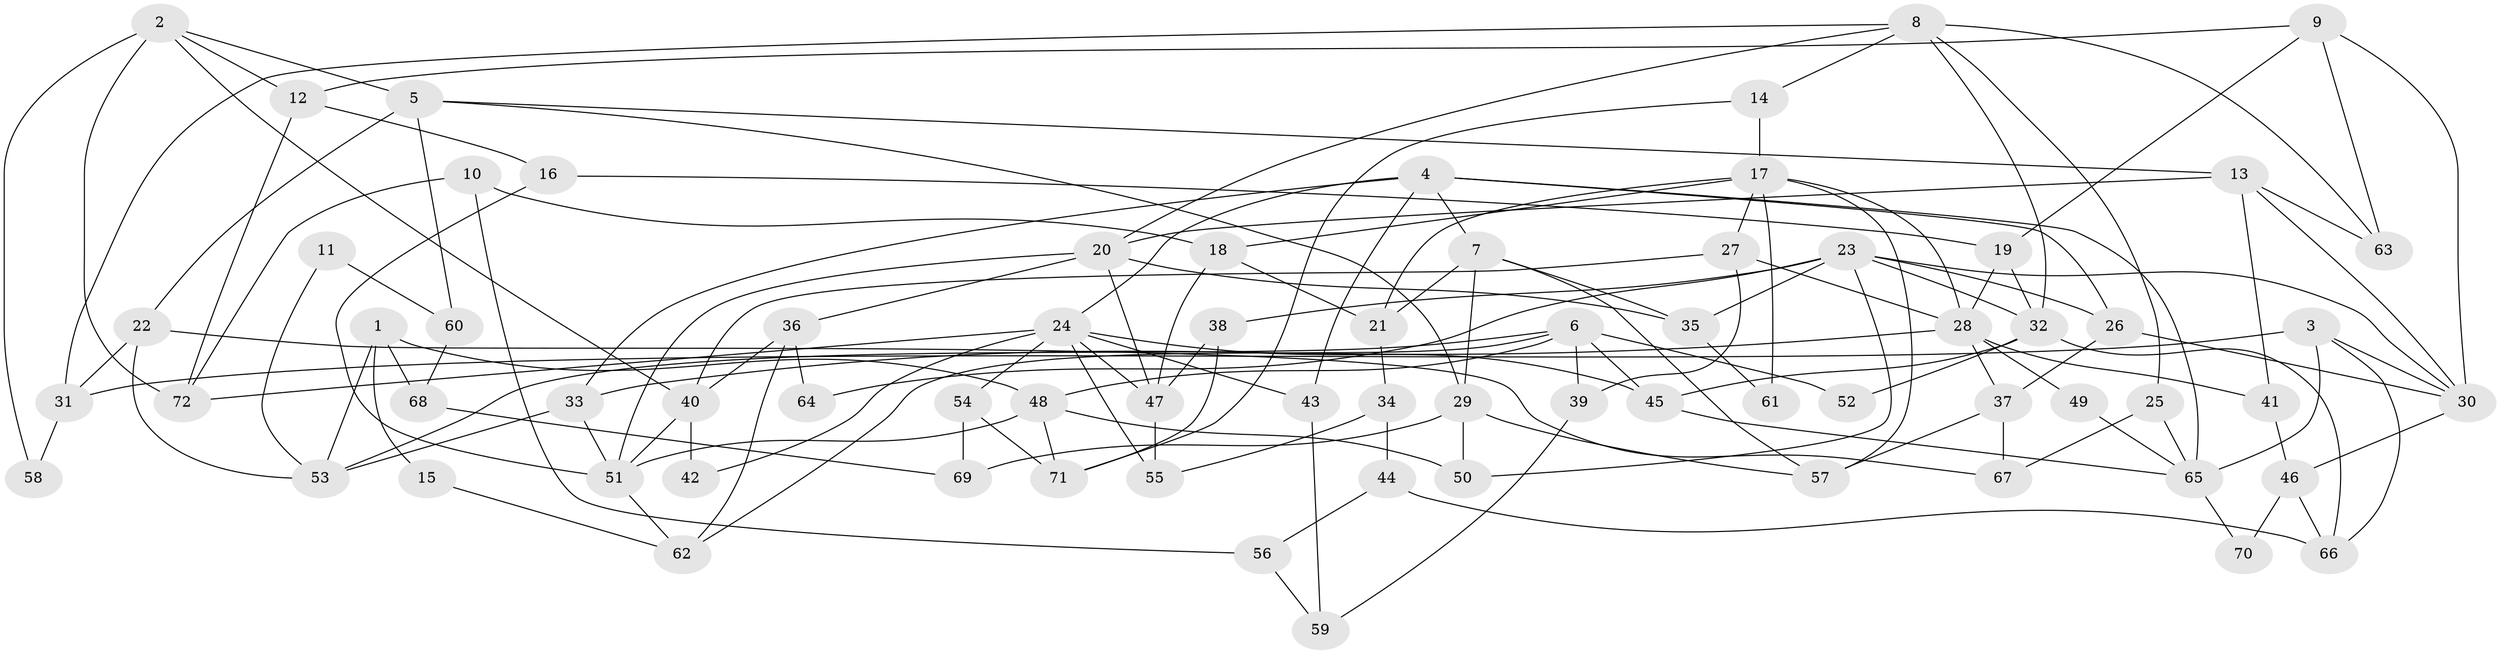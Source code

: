 // Generated by graph-tools (version 1.1) at 2025/49/03/09/25 04:49:46]
// undirected, 72 vertices, 144 edges
graph export_dot {
graph [start="1"]
  node [color=gray90,style=filled];
  1;
  2;
  3;
  4;
  5;
  6;
  7;
  8;
  9;
  10;
  11;
  12;
  13;
  14;
  15;
  16;
  17;
  18;
  19;
  20;
  21;
  22;
  23;
  24;
  25;
  26;
  27;
  28;
  29;
  30;
  31;
  32;
  33;
  34;
  35;
  36;
  37;
  38;
  39;
  40;
  41;
  42;
  43;
  44;
  45;
  46;
  47;
  48;
  49;
  50;
  51;
  52;
  53;
  54;
  55;
  56;
  57;
  58;
  59;
  60;
  61;
  62;
  63;
  64;
  65;
  66;
  67;
  68;
  69;
  70;
  71;
  72;
  1 -- 53;
  1 -- 48;
  1 -- 15;
  1 -- 68;
  2 -- 72;
  2 -- 5;
  2 -- 12;
  2 -- 40;
  2 -- 58;
  3 -- 31;
  3 -- 65;
  3 -- 30;
  3 -- 66;
  4 -- 7;
  4 -- 33;
  4 -- 24;
  4 -- 26;
  4 -- 43;
  4 -- 65;
  5 -- 13;
  5 -- 29;
  5 -- 22;
  5 -- 60;
  6 -- 39;
  6 -- 62;
  6 -- 45;
  6 -- 48;
  6 -- 52;
  6 -- 53;
  7 -- 35;
  7 -- 57;
  7 -- 21;
  7 -- 29;
  8 -- 32;
  8 -- 63;
  8 -- 14;
  8 -- 20;
  8 -- 25;
  8 -- 31;
  9 -- 30;
  9 -- 19;
  9 -- 12;
  9 -- 63;
  10 -- 18;
  10 -- 72;
  10 -- 56;
  11 -- 53;
  11 -- 60;
  12 -- 16;
  12 -- 72;
  13 -- 20;
  13 -- 30;
  13 -- 41;
  13 -- 63;
  14 -- 17;
  14 -- 71;
  15 -- 62;
  16 -- 19;
  16 -- 51;
  17 -- 57;
  17 -- 21;
  17 -- 18;
  17 -- 27;
  17 -- 28;
  17 -- 61;
  18 -- 47;
  18 -- 21;
  19 -- 28;
  19 -- 32;
  20 -- 51;
  20 -- 35;
  20 -- 36;
  20 -- 47;
  21 -- 34;
  22 -- 53;
  22 -- 31;
  22 -- 67;
  23 -- 38;
  23 -- 30;
  23 -- 26;
  23 -- 32;
  23 -- 35;
  23 -- 50;
  23 -- 64;
  24 -- 45;
  24 -- 42;
  24 -- 43;
  24 -- 47;
  24 -- 54;
  24 -- 55;
  24 -- 72;
  25 -- 67;
  25 -- 65;
  26 -- 30;
  26 -- 37;
  27 -- 28;
  27 -- 39;
  27 -- 40;
  28 -- 41;
  28 -- 33;
  28 -- 37;
  28 -- 49;
  29 -- 50;
  29 -- 57;
  29 -- 69;
  30 -- 46;
  31 -- 58;
  32 -- 45;
  32 -- 52;
  32 -- 66;
  33 -- 51;
  33 -- 53;
  34 -- 55;
  34 -- 44;
  35 -- 61;
  36 -- 40;
  36 -- 62;
  36 -- 64;
  37 -- 57;
  37 -- 67;
  38 -- 47;
  38 -- 71;
  39 -- 59;
  40 -- 42;
  40 -- 51;
  41 -- 46;
  43 -- 59;
  44 -- 66;
  44 -- 56;
  45 -- 65;
  46 -- 66;
  46 -- 70;
  47 -- 55;
  48 -- 51;
  48 -- 50;
  48 -- 71;
  49 -- 65;
  51 -- 62;
  54 -- 71;
  54 -- 69;
  56 -- 59;
  60 -- 68;
  65 -- 70;
  68 -- 69;
}
